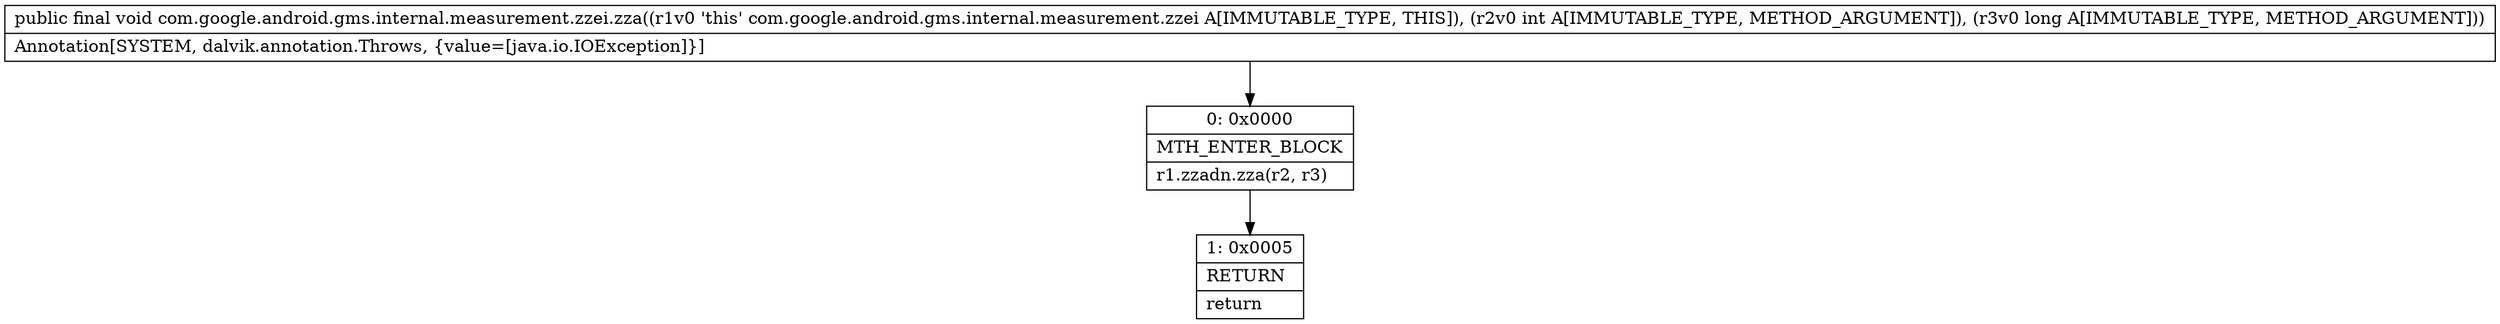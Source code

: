 digraph "CFG forcom.google.android.gms.internal.measurement.zzei.zza(IJ)V" {
Node_0 [shape=record,label="{0\:\ 0x0000|MTH_ENTER_BLOCK\l|r1.zzadn.zza(r2, r3)\l}"];
Node_1 [shape=record,label="{1\:\ 0x0005|RETURN\l|return\l}"];
MethodNode[shape=record,label="{public final void com.google.android.gms.internal.measurement.zzei.zza((r1v0 'this' com.google.android.gms.internal.measurement.zzei A[IMMUTABLE_TYPE, THIS]), (r2v0 int A[IMMUTABLE_TYPE, METHOD_ARGUMENT]), (r3v0 long A[IMMUTABLE_TYPE, METHOD_ARGUMENT]))  | Annotation[SYSTEM, dalvik.annotation.Throws, \{value=[java.io.IOException]\}]\l}"];
MethodNode -> Node_0;
Node_0 -> Node_1;
}

